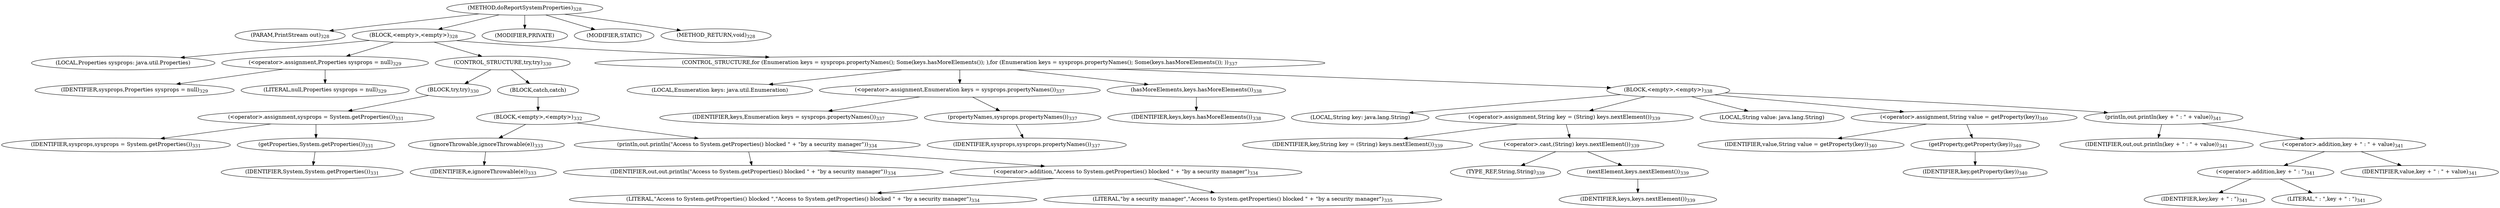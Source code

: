 digraph "doReportSystemProperties" {  
"491" [label = <(METHOD,doReportSystemProperties)<SUB>328</SUB>> ]
"492" [label = <(PARAM,PrintStream out)<SUB>328</SUB>> ]
"493" [label = <(BLOCK,&lt;empty&gt;,&lt;empty&gt;)<SUB>328</SUB>> ]
"494" [label = <(LOCAL,Properties sysprops: java.util.Properties)> ]
"495" [label = <(&lt;operator&gt;.assignment,Properties sysprops = null)<SUB>329</SUB>> ]
"496" [label = <(IDENTIFIER,sysprops,Properties sysprops = null)<SUB>329</SUB>> ]
"497" [label = <(LITERAL,null,Properties sysprops = null)<SUB>329</SUB>> ]
"498" [label = <(CONTROL_STRUCTURE,try,try)<SUB>330</SUB>> ]
"499" [label = <(BLOCK,try,try)<SUB>330</SUB>> ]
"500" [label = <(&lt;operator&gt;.assignment,sysprops = System.getProperties())<SUB>331</SUB>> ]
"501" [label = <(IDENTIFIER,sysprops,sysprops = System.getProperties())<SUB>331</SUB>> ]
"502" [label = <(getProperties,System.getProperties())<SUB>331</SUB>> ]
"503" [label = <(IDENTIFIER,System,System.getProperties())<SUB>331</SUB>> ]
"504" [label = <(BLOCK,catch,catch)> ]
"505" [label = <(BLOCK,&lt;empty&gt;,&lt;empty&gt;)<SUB>332</SUB>> ]
"506" [label = <(ignoreThrowable,ignoreThrowable(e))<SUB>333</SUB>> ]
"507" [label = <(IDENTIFIER,e,ignoreThrowable(e))<SUB>333</SUB>> ]
"508" [label = <(println,out.println(&quot;Access to System.getProperties() blocked &quot; + &quot;by a security manager&quot;))<SUB>334</SUB>> ]
"509" [label = <(IDENTIFIER,out,out.println(&quot;Access to System.getProperties() blocked &quot; + &quot;by a security manager&quot;))<SUB>334</SUB>> ]
"510" [label = <(&lt;operator&gt;.addition,&quot;Access to System.getProperties() blocked &quot; + &quot;by a security manager&quot;)<SUB>334</SUB>> ]
"511" [label = <(LITERAL,&quot;Access to System.getProperties() blocked &quot;,&quot;Access to System.getProperties() blocked &quot; + &quot;by a security manager&quot;)<SUB>334</SUB>> ]
"512" [label = <(LITERAL,&quot;by a security manager&quot;,&quot;Access to System.getProperties() blocked &quot; + &quot;by a security manager&quot;)<SUB>335</SUB>> ]
"513" [label = <(CONTROL_STRUCTURE,for (Enumeration keys = sysprops.propertyNames(); Some(keys.hasMoreElements()); ),for (Enumeration keys = sysprops.propertyNames(); Some(keys.hasMoreElements()); ))<SUB>337</SUB>> ]
"514" [label = <(LOCAL,Enumeration keys: java.util.Enumeration)> ]
"515" [label = <(&lt;operator&gt;.assignment,Enumeration keys = sysprops.propertyNames())<SUB>337</SUB>> ]
"516" [label = <(IDENTIFIER,keys,Enumeration keys = sysprops.propertyNames())<SUB>337</SUB>> ]
"517" [label = <(propertyNames,sysprops.propertyNames())<SUB>337</SUB>> ]
"518" [label = <(IDENTIFIER,sysprops,sysprops.propertyNames())<SUB>337</SUB>> ]
"519" [label = <(hasMoreElements,keys.hasMoreElements())<SUB>338</SUB>> ]
"520" [label = <(IDENTIFIER,keys,keys.hasMoreElements())<SUB>338</SUB>> ]
"521" [label = <(BLOCK,&lt;empty&gt;,&lt;empty&gt;)<SUB>338</SUB>> ]
"522" [label = <(LOCAL,String key: java.lang.String)> ]
"523" [label = <(&lt;operator&gt;.assignment,String key = (String) keys.nextElement())<SUB>339</SUB>> ]
"524" [label = <(IDENTIFIER,key,String key = (String) keys.nextElement())<SUB>339</SUB>> ]
"525" [label = <(&lt;operator&gt;.cast,(String) keys.nextElement())<SUB>339</SUB>> ]
"526" [label = <(TYPE_REF,String,String)<SUB>339</SUB>> ]
"527" [label = <(nextElement,keys.nextElement())<SUB>339</SUB>> ]
"528" [label = <(IDENTIFIER,keys,keys.nextElement())<SUB>339</SUB>> ]
"529" [label = <(LOCAL,String value: java.lang.String)> ]
"530" [label = <(&lt;operator&gt;.assignment,String value = getProperty(key))<SUB>340</SUB>> ]
"531" [label = <(IDENTIFIER,value,String value = getProperty(key))<SUB>340</SUB>> ]
"532" [label = <(getProperty,getProperty(key))<SUB>340</SUB>> ]
"533" [label = <(IDENTIFIER,key,getProperty(key))<SUB>340</SUB>> ]
"534" [label = <(println,out.println(key + &quot; : &quot; + value))<SUB>341</SUB>> ]
"535" [label = <(IDENTIFIER,out,out.println(key + &quot; : &quot; + value))<SUB>341</SUB>> ]
"536" [label = <(&lt;operator&gt;.addition,key + &quot; : &quot; + value)<SUB>341</SUB>> ]
"537" [label = <(&lt;operator&gt;.addition,key + &quot; : &quot;)<SUB>341</SUB>> ]
"538" [label = <(IDENTIFIER,key,key + &quot; : &quot;)<SUB>341</SUB>> ]
"539" [label = <(LITERAL,&quot; : &quot;,key + &quot; : &quot;)<SUB>341</SUB>> ]
"540" [label = <(IDENTIFIER,value,key + &quot; : &quot; + value)<SUB>341</SUB>> ]
"541" [label = <(MODIFIER,PRIVATE)> ]
"542" [label = <(MODIFIER,STATIC)> ]
"543" [label = <(METHOD_RETURN,void)<SUB>328</SUB>> ]
  "491" -> "492" 
  "491" -> "493" 
  "491" -> "541" 
  "491" -> "542" 
  "491" -> "543" 
  "493" -> "494" 
  "493" -> "495" 
  "493" -> "498" 
  "493" -> "513" 
  "495" -> "496" 
  "495" -> "497" 
  "498" -> "499" 
  "498" -> "504" 
  "499" -> "500" 
  "500" -> "501" 
  "500" -> "502" 
  "502" -> "503" 
  "504" -> "505" 
  "505" -> "506" 
  "505" -> "508" 
  "506" -> "507" 
  "508" -> "509" 
  "508" -> "510" 
  "510" -> "511" 
  "510" -> "512" 
  "513" -> "514" 
  "513" -> "515" 
  "513" -> "519" 
  "513" -> "521" 
  "515" -> "516" 
  "515" -> "517" 
  "517" -> "518" 
  "519" -> "520" 
  "521" -> "522" 
  "521" -> "523" 
  "521" -> "529" 
  "521" -> "530" 
  "521" -> "534" 
  "523" -> "524" 
  "523" -> "525" 
  "525" -> "526" 
  "525" -> "527" 
  "527" -> "528" 
  "530" -> "531" 
  "530" -> "532" 
  "532" -> "533" 
  "534" -> "535" 
  "534" -> "536" 
  "536" -> "537" 
  "536" -> "540" 
  "537" -> "538" 
  "537" -> "539" 
}
